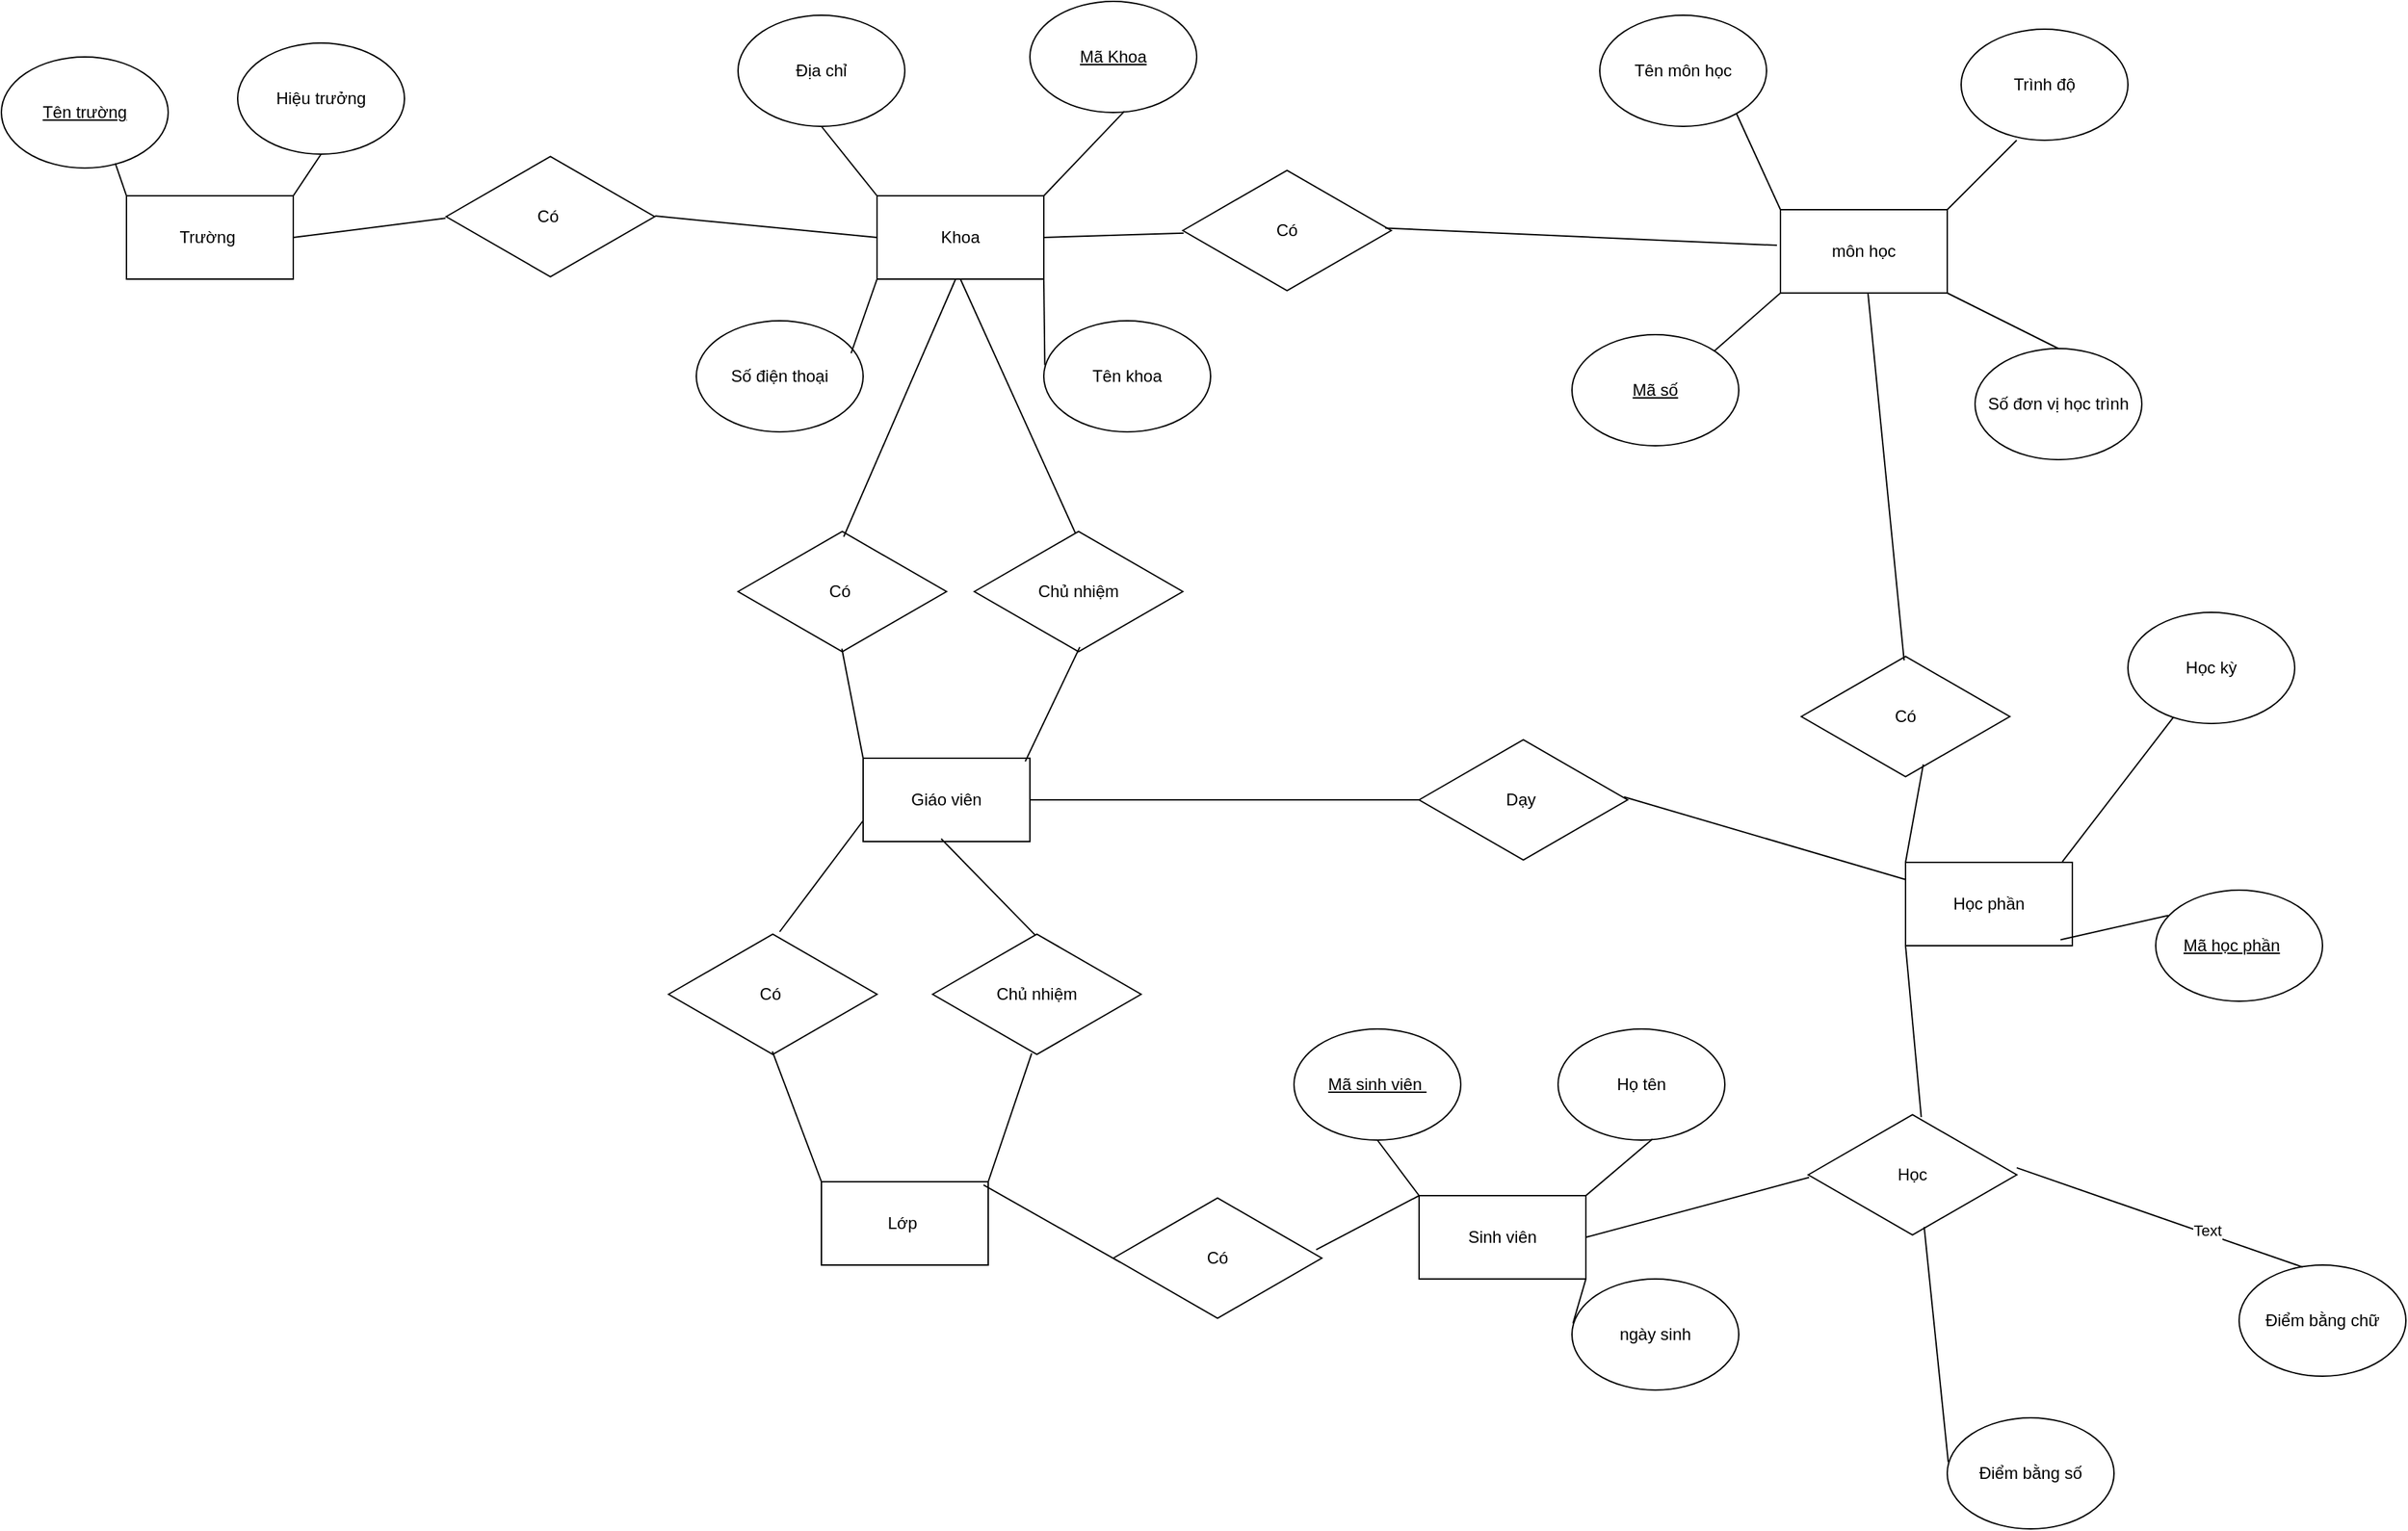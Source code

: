 <mxfile version="28.1.1">
  <diagram id="yPxyJZ8AM_hMuL3Unpa9" name="gitflow">
    <mxGraphModel dx="3612" dy="1310" grid="1" gridSize="10" guides="1" tooltips="1" connect="1" arrows="1" fold="1" page="1" pageScale="1" pageWidth="850" pageHeight="1100" math="0" shadow="0">
      <root>
        <mxCell id="0" />
        <mxCell id="1" parent="0" />
        <mxCell id="RqwDbQr5tK9U3BTIjn7D-177" value="Trường&amp;nbsp;" style="rounded=0;whiteSpace=wrap;html=1;" vertex="1" parent="1">
          <mxGeometry x="70" y="160" width="120" height="60" as="geometry" />
        </mxCell>
        <mxCell id="RqwDbQr5tK9U3BTIjn7D-178" value="Khoa" style="whiteSpace=wrap;html=1;" vertex="1" parent="1">
          <mxGeometry x="610" y="160" width="120" height="60" as="geometry" />
        </mxCell>
        <mxCell id="RqwDbQr5tK9U3BTIjn7D-179" value="&lt;u&gt;Tên trường&lt;/u&gt;" style="ellipse;whiteSpace=wrap;html=1;" vertex="1" parent="1">
          <mxGeometry x="-20" y="60" width="120" height="80" as="geometry" />
        </mxCell>
        <mxCell id="RqwDbQr5tK9U3BTIjn7D-180" value="Hiệu trưởng" style="ellipse;whiteSpace=wrap;html=1;" vertex="1" parent="1">
          <mxGeometry x="150" y="50" width="120" height="80" as="geometry" />
        </mxCell>
        <mxCell id="RqwDbQr5tK9U3BTIjn7D-183" value="" style="endArrow=none;html=1;rounded=0;exitX=1;exitY=0;exitDx=0;exitDy=0;entryX=0.5;entryY=1;entryDx=0;entryDy=0;" edge="1" parent="1" source="RqwDbQr5tK9U3BTIjn7D-177" target="RqwDbQr5tK9U3BTIjn7D-180">
          <mxGeometry width="50" height="50" relative="1" as="geometry">
            <mxPoint x="190" y="160" as="sourcePoint" />
            <mxPoint x="210" y="140" as="targetPoint" />
          </mxGeometry>
        </mxCell>
        <mxCell id="RqwDbQr5tK9U3BTIjn7D-184" value="" style="endArrow=none;html=1;rounded=0;entryX=0.683;entryY=0.958;entryDx=0;entryDy=0;entryPerimeter=0;exitX=0;exitY=0;exitDx=0;exitDy=0;" edge="1" parent="1" source="RqwDbQr5tK9U3BTIjn7D-177" target="RqwDbQr5tK9U3BTIjn7D-179">
          <mxGeometry width="50" height="50" relative="1" as="geometry">
            <mxPoint x="70" y="170" as="sourcePoint" />
            <mxPoint x="120" y="120" as="targetPoint" />
          </mxGeometry>
        </mxCell>
        <mxCell id="RqwDbQr5tK9U3BTIjn7D-186" value="&lt;u&gt;Mã Khoa&lt;/u&gt;" style="ellipse;whiteSpace=wrap;html=1;" vertex="1" parent="1">
          <mxGeometry x="720" y="20" width="120" height="80" as="geometry" />
        </mxCell>
        <mxCell id="RqwDbQr5tK9U3BTIjn7D-187" value="Tên khoa" style="ellipse;whiteSpace=wrap;html=1;" vertex="1" parent="1">
          <mxGeometry x="730" y="250" width="120" height="80" as="geometry" />
        </mxCell>
        <mxCell id="RqwDbQr5tK9U3BTIjn7D-188" value="Địa chỉ" style="ellipse;whiteSpace=wrap;html=1;" vertex="1" parent="1">
          <mxGeometry x="510" y="30" width="120" height="80" as="geometry" />
        </mxCell>
        <mxCell id="RqwDbQr5tK9U3BTIjn7D-189" value="Số điện thoại" style="ellipse;whiteSpace=wrap;html=1;" vertex="1" parent="1">
          <mxGeometry x="480" y="250" width="120" height="80" as="geometry" />
        </mxCell>
        <mxCell id="RqwDbQr5tK9U3BTIjn7D-192" value="" style="endArrow=none;html=1;rounded=0;entryX=0.5;entryY=1;entryDx=0;entryDy=0;exitX=0;exitY=0;exitDx=0;exitDy=0;" edge="1" parent="1" source="RqwDbQr5tK9U3BTIjn7D-178" target="RqwDbQr5tK9U3BTIjn7D-188">
          <mxGeometry width="50" height="50" relative="1" as="geometry">
            <mxPoint x="440" y="160" as="sourcePoint" />
            <mxPoint x="490" y="110" as="targetPoint" />
          </mxGeometry>
        </mxCell>
        <mxCell id="RqwDbQr5tK9U3BTIjn7D-193" value="" style="endArrow=none;html=1;rounded=0;entryX=0.566;entryY=0.99;entryDx=0;entryDy=0;entryPerimeter=0;exitX=1;exitY=0;exitDx=0;exitDy=0;" edge="1" parent="1" source="RqwDbQr5tK9U3BTIjn7D-178" target="RqwDbQr5tK9U3BTIjn7D-186">
          <mxGeometry width="50" height="50" relative="1" as="geometry">
            <mxPoint x="729.997" y="160" as="sourcePoint" />
            <mxPoint x="803.33" y="100" as="targetPoint" />
          </mxGeometry>
        </mxCell>
        <mxCell id="RqwDbQr5tK9U3BTIjn7D-195" value="" style="endArrow=none;html=1;rounded=0;entryX=0.006;entryY=0.398;entryDx=0;entryDy=0;entryPerimeter=0;exitX=1;exitY=1;exitDx=0;exitDy=0;" edge="1" parent="1" source="RqwDbQr5tK9U3BTIjn7D-178" target="RqwDbQr5tK9U3BTIjn7D-187">
          <mxGeometry width="50" height="50" relative="1" as="geometry">
            <mxPoint x="570" y="215" as="sourcePoint" />
            <mxPoint x="620" y="165" as="targetPoint" />
          </mxGeometry>
        </mxCell>
        <mxCell id="RqwDbQr5tK9U3BTIjn7D-198" value="Có&amp;nbsp;" style="html=1;whiteSpace=wrap;aspect=fixed;shape=isoRectangle;" vertex="1" parent="1">
          <mxGeometry x="300" y="130" width="150" height="90" as="geometry" />
        </mxCell>
        <mxCell id="RqwDbQr5tK9U3BTIjn7D-199" value="" style="endArrow=none;html=1;rounded=0;exitX=1;exitY=0.5;exitDx=0;exitDy=0;entryX=-0.003;entryY=0.513;entryDx=0;entryDy=0;entryPerimeter=0;" edge="1" parent="1" source="RqwDbQr5tK9U3BTIjn7D-177" target="RqwDbQr5tK9U3BTIjn7D-198">
          <mxGeometry width="50" height="50" relative="1" as="geometry">
            <mxPoint x="200" y="240" as="sourcePoint" />
            <mxPoint x="250" y="190" as="targetPoint" />
          </mxGeometry>
        </mxCell>
        <mxCell id="RqwDbQr5tK9U3BTIjn7D-200" value="" style="endArrow=none;html=1;rounded=0;entryX=0;entryY=0.5;entryDx=0;entryDy=0;exitX=1.002;exitY=0.495;exitDx=0;exitDy=0;exitPerimeter=0;" edge="1" parent="1" source="RqwDbQr5tK9U3BTIjn7D-198" target="RqwDbQr5tK9U3BTIjn7D-178">
          <mxGeometry width="50" height="50" relative="1" as="geometry">
            <mxPoint x="400" y="190" as="sourcePoint" />
            <mxPoint x="445" y="180" as="targetPoint" />
          </mxGeometry>
        </mxCell>
        <mxCell id="RqwDbQr5tK9U3BTIjn7D-201" value="môn học" style="whiteSpace=wrap;html=1;" vertex="1" parent="1">
          <mxGeometry x="1260" y="170" width="120" height="60" as="geometry" />
        </mxCell>
        <mxCell id="RqwDbQr5tK9U3BTIjn7D-202" value="" style="endArrow=none;html=1;rounded=0;entryX=0;entryY=1;entryDx=0;entryDy=0;exitX=0.928;exitY=0.292;exitDx=0;exitDy=0;exitPerimeter=0;" edge="1" parent="1" source="RqwDbQr5tK9U3BTIjn7D-189" target="RqwDbQr5tK9U3BTIjn7D-178">
          <mxGeometry width="50" height="50" relative="1" as="geometry">
            <mxPoint x="530" y="260" as="sourcePoint" />
            <mxPoint x="580" y="210" as="targetPoint" />
          </mxGeometry>
        </mxCell>
        <mxCell id="RqwDbQr5tK9U3BTIjn7D-203" value="Tên môn học" style="ellipse;whiteSpace=wrap;html=1;" vertex="1" parent="1">
          <mxGeometry x="1130" y="30" width="120" height="80" as="geometry" />
        </mxCell>
        <mxCell id="RqwDbQr5tK9U3BTIjn7D-204" value="&lt;u&gt;Mã số&lt;/u&gt;" style="ellipse;whiteSpace=wrap;html=1;" vertex="1" parent="1">
          <mxGeometry x="1110" y="260" width="120" height="80" as="geometry" />
        </mxCell>
        <mxCell id="RqwDbQr5tK9U3BTIjn7D-205" value="" style="endArrow=none;html=1;rounded=0;entryX=0.819;entryY=0.883;entryDx=0;entryDy=0;entryPerimeter=0;exitX=0;exitY=0;exitDx=0;exitDy=0;" edge="1" parent="1" source="RqwDbQr5tK9U3BTIjn7D-201" target="RqwDbQr5tK9U3BTIjn7D-203">
          <mxGeometry width="50" height="50" relative="1" as="geometry">
            <mxPoint x="70" y="320" as="sourcePoint" />
            <mxPoint x="120" y="270" as="targetPoint" />
          </mxGeometry>
        </mxCell>
        <mxCell id="RqwDbQr5tK9U3BTIjn7D-206" value="" style="endArrow=none;html=1;rounded=0;exitX=1;exitY=0;exitDx=0;exitDy=0;entryX=0;entryY=1;entryDx=0;entryDy=0;" edge="1" parent="1" source="RqwDbQr5tK9U3BTIjn7D-204" target="RqwDbQr5tK9U3BTIjn7D-201">
          <mxGeometry width="50" height="50" relative="1" as="geometry">
            <mxPoint x="1042.906" y="285.716" as="sourcePoint" />
            <mxPoint x="1070" y="220.0" as="targetPoint" />
          </mxGeometry>
        </mxCell>
        <mxCell id="RqwDbQr5tK9U3BTIjn7D-207" value="Số đơn vị học trình" style="ellipse;whiteSpace=wrap;html=1;" vertex="1" parent="1">
          <mxGeometry x="1400" y="270" width="120" height="80" as="geometry" />
        </mxCell>
        <mxCell id="RqwDbQr5tK9U3BTIjn7D-208" value="" style="endArrow=none;html=1;rounded=0;exitX=0.5;exitY=0;exitDx=0;exitDy=0;entryX=1;entryY=1;entryDx=0;entryDy=0;" edge="1" parent="1" source="RqwDbQr5tK9U3BTIjn7D-207" target="RqwDbQr5tK9U3BTIjn7D-201">
          <mxGeometry width="50" height="50" relative="1" as="geometry">
            <mxPoint x="105" y="470" as="sourcePoint" />
            <mxPoint x="155" y="420" as="targetPoint" />
          </mxGeometry>
        </mxCell>
        <mxCell id="RqwDbQr5tK9U3BTIjn7D-209" value="Trình độ" style="ellipse;whiteSpace=wrap;html=1;" vertex="1" parent="1">
          <mxGeometry x="1390" y="40" width="120" height="80" as="geometry" />
        </mxCell>
        <mxCell id="RqwDbQr5tK9U3BTIjn7D-210" value="" style="endArrow=none;html=1;rounded=0;entryX=1;entryY=0;entryDx=0;entryDy=0;exitX=0.333;exitY=1;exitDx=0;exitDy=0;exitPerimeter=0;" edge="1" parent="1" source="RqwDbQr5tK9U3BTIjn7D-209" target="RqwDbQr5tK9U3BTIjn7D-201">
          <mxGeometry width="50" height="50" relative="1" as="geometry">
            <mxPoint x="1208.773" y="59.294" as="sourcePoint" />
            <mxPoint x="1180" y="160" as="targetPoint" />
          </mxGeometry>
        </mxCell>
        <mxCell id="RqwDbQr5tK9U3BTIjn7D-212" value="Có" style="html=1;whiteSpace=wrap;aspect=fixed;shape=isoRectangle;" vertex="1" parent="1">
          <mxGeometry x="830" y="140" width="150" height="90" as="geometry" />
        </mxCell>
        <mxCell id="RqwDbQr5tK9U3BTIjn7D-214" value="" style="endArrow=none;html=1;rounded=0;exitX=1;exitY=0.5;exitDx=0;exitDy=0;entryX=0.004;entryY=0.521;entryDx=0;entryDy=0;entryPerimeter=0;" edge="1" parent="1" source="RqwDbQr5tK9U3BTIjn7D-178" target="RqwDbQr5tK9U3BTIjn7D-212">
          <mxGeometry width="50" height="50" relative="1" as="geometry">
            <mxPoint x="780" y="220" as="sourcePoint" />
            <mxPoint x="830" y="170" as="targetPoint" />
          </mxGeometry>
        </mxCell>
        <mxCell id="RqwDbQr5tK9U3BTIjn7D-215" value="" style="endArrow=none;html=1;rounded=0;entryX=-0.021;entryY=0.428;entryDx=0;entryDy=0;entryPerimeter=0;exitX=0.971;exitY=0.481;exitDx=0;exitDy=0;exitPerimeter=0;" edge="1" parent="1" source="RqwDbQr5tK9U3BTIjn7D-212" target="RqwDbQr5tK9U3BTIjn7D-201">
          <mxGeometry width="50" height="50" relative="1" as="geometry">
            <mxPoint x="980" y="220" as="sourcePoint" />
            <mxPoint x="1030" y="170" as="targetPoint" />
          </mxGeometry>
        </mxCell>
        <mxCell id="RqwDbQr5tK9U3BTIjn7D-227" value="Học phần" style="whiteSpace=wrap;html=1;" vertex="1" parent="1">
          <mxGeometry x="1350" y="640" width="120" height="60" as="geometry" />
        </mxCell>
        <mxCell id="RqwDbQr5tK9U3BTIjn7D-228" value="&lt;u&gt;Mã học phần&lt;span style=&quot;white-space: pre;&quot;&gt;&#x9;&lt;/span&gt;&lt;/u&gt;" style="ellipse;whiteSpace=wrap;html=1;" vertex="1" parent="1">
          <mxGeometry x="1530" y="660" width="120" height="80" as="geometry" />
        </mxCell>
        <mxCell id="RqwDbQr5tK9U3BTIjn7D-229" value="Học kỳ" style="ellipse;whiteSpace=wrap;html=1;" vertex="1" parent="1">
          <mxGeometry x="1510" y="460" width="120" height="80" as="geometry" />
        </mxCell>
        <mxCell id="RqwDbQr5tK9U3BTIjn7D-230" value="" style="endArrow=none;html=1;rounded=0;entryX=0.075;entryY=0.228;entryDx=0;entryDy=0;entryPerimeter=0;exitX=0.929;exitY=0.929;exitDx=0;exitDy=0;exitPerimeter=0;" edge="1" parent="1" source="RqwDbQr5tK9U3BTIjn7D-227" target="RqwDbQr5tK9U3BTIjn7D-228">
          <mxGeometry width="50" height="50" relative="1" as="geometry">
            <mxPoint x="600" y="330" as="sourcePoint" />
            <mxPoint x="650" y="280" as="targetPoint" />
          </mxGeometry>
        </mxCell>
        <mxCell id="RqwDbQr5tK9U3BTIjn7D-231" value="" style="endArrow=none;html=1;rounded=0;entryX=0.94;entryY=-0.008;entryDx=0;entryDy=0;entryPerimeter=0;" edge="1" parent="1" source="RqwDbQr5tK9U3BTIjn7D-229" target="RqwDbQr5tK9U3BTIjn7D-227">
          <mxGeometry width="50" height="50" relative="1" as="geometry">
            <mxPoint x="1572.906" y="295.716" as="sourcePoint" />
            <mxPoint x="1600" y="230.0" as="targetPoint" />
          </mxGeometry>
        </mxCell>
        <mxCell id="RqwDbQr5tK9U3BTIjn7D-236" value="Có" style="html=1;whiteSpace=wrap;aspect=fixed;shape=isoRectangle;" vertex="1" parent="1">
          <mxGeometry x="1275" y="490" width="150" height="90" as="geometry" />
        </mxCell>
        <mxCell id="RqwDbQr5tK9U3BTIjn7D-237" value="" style="endArrow=none;html=1;rounded=0;exitX=0.585;exitY=0.883;exitDx=0;exitDy=0;exitPerimeter=0;entryX=0;entryY=0;entryDx=0;entryDy=0;" edge="1" parent="1" source="RqwDbQr5tK9U3BTIjn7D-236" target="RqwDbQr5tK9U3BTIjn7D-227">
          <mxGeometry width="50" height="50" relative="1" as="geometry">
            <mxPoint x="1510" y="230" as="sourcePoint" />
            <mxPoint x="1570" y="430" as="targetPoint" />
          </mxGeometry>
        </mxCell>
        <mxCell id="RqwDbQr5tK9U3BTIjn7D-238" value="" style="endArrow=none;html=1;rounded=0;entryX=0.493;entryY=0.05;entryDx=0;entryDy=0;entryPerimeter=0;" edge="1" parent="1" source="RqwDbQr5tK9U3BTIjn7D-201" target="RqwDbQr5tK9U3BTIjn7D-236">
          <mxGeometry width="50" height="50" relative="1" as="geometry">
            <mxPoint x="1330" y="240" as="sourcePoint" />
            <mxPoint x="1300" y="150" as="targetPoint" />
          </mxGeometry>
        </mxCell>
        <mxCell id="RqwDbQr5tK9U3BTIjn7D-239" value="Giáo viên" style="whiteSpace=wrap;html=1;" vertex="1" parent="1">
          <mxGeometry x="600" y="565" width="120" height="60" as="geometry" />
        </mxCell>
        <mxCell id="RqwDbQr5tK9U3BTIjn7D-247" value="Có&amp;nbsp;" style="html=1;whiteSpace=wrap;aspect=fixed;shape=isoRectangle;" vertex="1" parent="1">
          <mxGeometry x="510" y="400" width="150" height="90" as="geometry" />
        </mxCell>
        <mxCell id="RqwDbQr5tK9U3BTIjn7D-251" value="" style="endArrow=none;html=1;rounded=0;entryX=0.472;entryY=0.996;entryDx=0;entryDy=0;entryPerimeter=0;exitX=0.507;exitY=0.061;exitDx=0;exitDy=0;exitPerimeter=0;" edge="1" parent="1" source="RqwDbQr5tK9U3BTIjn7D-247" target="RqwDbQr5tK9U3BTIjn7D-178">
          <mxGeometry width="50" height="50" relative="1" as="geometry">
            <mxPoint x="640" y="400" as="sourcePoint" />
            <mxPoint x="690" y="300" as="targetPoint" />
          </mxGeometry>
        </mxCell>
        <mxCell id="RqwDbQr5tK9U3BTIjn7D-252" value="" style="endArrow=none;html=1;rounded=0;exitX=0;exitY=0;exitDx=0;exitDy=0;entryX=0.498;entryY=0.957;entryDx=0;entryDy=0;entryPerimeter=0;" edge="1" parent="1" source="RqwDbQr5tK9U3BTIjn7D-239" target="RqwDbQr5tK9U3BTIjn7D-247">
          <mxGeometry width="50" height="50" relative="1" as="geometry">
            <mxPoint x="570" y="575" as="sourcePoint" />
            <mxPoint x="620" y="525" as="targetPoint" />
          </mxGeometry>
        </mxCell>
        <mxCell id="RqwDbQr5tK9U3BTIjn7D-253" value="" style="endArrow=none;html=1;rounded=0;entryX=0.5;entryY=1;entryDx=0;entryDy=0;exitX=0.489;exitY=0.048;exitDx=0;exitDy=0;exitPerimeter=0;" edge="1" parent="1" source="RqwDbQr5tK9U3BTIjn7D-254" target="RqwDbQr5tK9U3BTIjn7D-178">
          <mxGeometry width="50" height="50" relative="1" as="geometry">
            <mxPoint x="730" y="410" as="sourcePoint" />
            <mxPoint x="720" y="360" as="targetPoint" />
            <Array as="points" />
          </mxGeometry>
        </mxCell>
        <mxCell id="RqwDbQr5tK9U3BTIjn7D-254" value="Chủ nhiệm" style="html=1;whiteSpace=wrap;aspect=fixed;shape=isoRectangle;" vertex="1" parent="1">
          <mxGeometry x="680" y="400" width="150" height="90" as="geometry" />
        </mxCell>
        <mxCell id="RqwDbQr5tK9U3BTIjn7D-255" value="" style="endArrow=none;html=1;rounded=0;exitX=0.972;exitY=0.039;exitDx=0;exitDy=0;exitPerimeter=0;entryX=0.506;entryY=0.944;entryDx=0;entryDy=0;entryPerimeter=0;" edge="1" parent="1" source="RqwDbQr5tK9U3BTIjn7D-239" target="RqwDbQr5tK9U3BTIjn7D-254">
          <mxGeometry width="50" height="50" relative="1" as="geometry">
            <mxPoint x="710" y="575" as="sourcePoint" />
            <mxPoint x="760" y="525" as="targetPoint" />
          </mxGeometry>
        </mxCell>
        <mxCell id="RqwDbQr5tK9U3BTIjn7D-257" value="" style="endArrow=none;html=1;rounded=0;exitX=1;exitY=0.5;exitDx=0;exitDy=0;entryX=0.032;entryY=0.5;entryDx=0;entryDy=0;entryPerimeter=0;" edge="1" parent="1" source="RqwDbQr5tK9U3BTIjn7D-239" target="RqwDbQr5tK9U3BTIjn7D-258">
          <mxGeometry width="50" height="50" relative="1" as="geometry">
            <mxPoint x="710" y="640" as="sourcePoint" />
            <mxPoint x="1050" y="510" as="targetPoint" />
          </mxGeometry>
        </mxCell>
        <mxCell id="RqwDbQr5tK9U3BTIjn7D-258" value="Dạy&amp;nbsp;" style="html=1;whiteSpace=wrap;aspect=fixed;shape=isoRectangle;" vertex="1" parent="1">
          <mxGeometry x="1000" y="550" width="150" height="90" as="geometry" />
        </mxCell>
        <mxCell id="RqwDbQr5tK9U3BTIjn7D-259" value="" style="endArrow=none;html=1;rounded=0;exitX=0.983;exitY=0.476;exitDx=0;exitDy=0;exitPerimeter=0;" edge="1" parent="1" source="RqwDbQr5tK9U3BTIjn7D-258" target="RqwDbQr5tK9U3BTIjn7D-227">
          <mxGeometry width="50" height="50" relative="1" as="geometry">
            <mxPoint x="1275" y="470" as="sourcePoint" />
            <mxPoint x="1530" y="570" as="targetPoint" />
          </mxGeometry>
        </mxCell>
        <mxCell id="RqwDbQr5tK9U3BTIjn7D-260" value="Sinh viên" style="whiteSpace=wrap;html=1;" vertex="1" parent="1">
          <mxGeometry x="1000" y="880" width="120" height="60" as="geometry" />
        </mxCell>
        <mxCell id="RqwDbQr5tK9U3BTIjn7D-261" value="Họ tên" style="ellipse;whiteSpace=wrap;html=1;" vertex="1" parent="1">
          <mxGeometry x="1100" y="760" width="120" height="80" as="geometry" />
        </mxCell>
        <mxCell id="RqwDbQr5tK9U3BTIjn7D-262" value="ngày sinh" style="ellipse;whiteSpace=wrap;html=1;" vertex="1" parent="1">
          <mxGeometry x="1110" y="940" width="120" height="80" as="geometry" />
        </mxCell>
        <mxCell id="RqwDbQr5tK9U3BTIjn7D-263" value="&lt;u&gt;Mã sinh viên&amp;nbsp;&lt;/u&gt;" style="ellipse;whiteSpace=wrap;html=1;" vertex="1" parent="1">
          <mxGeometry x="910" y="760" width="120" height="80" as="geometry" />
        </mxCell>
        <mxCell id="RqwDbQr5tK9U3BTIjn7D-265" value="" style="endArrow=none;html=1;rounded=0;entryX=0.5;entryY=1;entryDx=0;entryDy=0;exitX=0;exitY=0;exitDx=0;exitDy=0;" edge="1" parent="1" source="RqwDbQr5tK9U3BTIjn7D-260" target="RqwDbQr5tK9U3BTIjn7D-263">
          <mxGeometry width="50" height="50" relative="1" as="geometry">
            <mxPoint x="770" y="900" as="sourcePoint" />
            <mxPoint x="820" y="850" as="targetPoint" />
          </mxGeometry>
        </mxCell>
        <mxCell id="RqwDbQr5tK9U3BTIjn7D-266" value="" style="endArrow=none;html=1;rounded=0;entryX=0.566;entryY=0.99;entryDx=0;entryDy=0;entryPerimeter=0;exitX=1;exitY=0;exitDx=0;exitDy=0;" edge="1" parent="1" source="RqwDbQr5tK9U3BTIjn7D-260" target="RqwDbQr5tK9U3BTIjn7D-261">
          <mxGeometry width="50" height="50" relative="1" as="geometry">
            <mxPoint x="1059.997" y="900" as="sourcePoint" />
            <mxPoint x="1133.33" y="840" as="targetPoint" />
          </mxGeometry>
        </mxCell>
        <mxCell id="RqwDbQr5tK9U3BTIjn7D-267" value="" style="endArrow=none;html=1;rounded=0;entryX=0.006;entryY=0.398;entryDx=0;entryDy=0;entryPerimeter=0;exitX=1;exitY=1;exitDx=0;exitDy=0;" edge="1" parent="1" source="RqwDbQr5tK9U3BTIjn7D-260" target="RqwDbQr5tK9U3BTIjn7D-262">
          <mxGeometry width="50" height="50" relative="1" as="geometry">
            <mxPoint x="900" y="955" as="sourcePoint" />
            <mxPoint x="950" y="905" as="targetPoint" />
          </mxGeometry>
        </mxCell>
        <mxCell id="RqwDbQr5tK9U3BTIjn7D-269" value="Học" style="html=1;whiteSpace=wrap;aspect=fixed;shape=isoRectangle;" vertex="1" parent="1">
          <mxGeometry x="1280" y="820" width="150" height="90" as="geometry" />
        </mxCell>
        <mxCell id="RqwDbQr5tK9U3BTIjn7D-270" value="" style="endArrow=none;html=1;rounded=0;exitX=1;exitY=0.5;exitDx=0;exitDy=0;entryX=0.004;entryY=0.521;entryDx=0;entryDy=0;entryPerimeter=0;" edge="1" parent="1" source="RqwDbQr5tK9U3BTIjn7D-260" target="RqwDbQr5tK9U3BTIjn7D-269">
          <mxGeometry width="50" height="50" relative="1" as="geometry">
            <mxPoint x="1110" y="960" as="sourcePoint" />
            <mxPoint x="1160" y="910" as="targetPoint" />
          </mxGeometry>
        </mxCell>
        <mxCell id="RqwDbQr5tK9U3BTIjn7D-275" value="" style="endArrow=none;html=1;rounded=0;exitX=0.542;exitY=0.038;exitDx=0;exitDy=0;exitPerimeter=0;entryX=0;entryY=1;entryDx=0;entryDy=0;" edge="1" parent="1" source="RqwDbQr5tK9U3BTIjn7D-269" target="RqwDbQr5tK9U3BTIjn7D-227">
          <mxGeometry width="50" height="50" relative="1" as="geometry">
            <mxPoint x="1290" y="780" as="sourcePoint" />
            <mxPoint x="1352.1" y="743.52" as="targetPoint" />
          </mxGeometry>
        </mxCell>
        <mxCell id="RqwDbQr5tK9U3BTIjn7D-277" value="Lớp&amp;nbsp;" style="whiteSpace=wrap;html=1;" vertex="1" parent="1">
          <mxGeometry x="570" y="870" width="120" height="60" as="geometry" />
        </mxCell>
        <mxCell id="RqwDbQr5tK9U3BTIjn7D-278" value="Có&amp;nbsp;" style="html=1;whiteSpace=wrap;aspect=fixed;shape=isoRectangle;" vertex="1" parent="1">
          <mxGeometry x="460" y="690" width="150" height="90" as="geometry" />
        </mxCell>
        <mxCell id="RqwDbQr5tK9U3BTIjn7D-279" value="" style="endArrow=none;html=1;rounded=0;exitX=0;exitY=0;exitDx=0;exitDy=0;entryX=0.498;entryY=0.957;entryDx=0;entryDy=0;entryPerimeter=0;" edge="1" parent="1" source="RqwDbQr5tK9U3BTIjn7D-277" target="RqwDbQr5tK9U3BTIjn7D-278">
          <mxGeometry width="50" height="50" relative="1" as="geometry">
            <mxPoint x="450" y="875" as="sourcePoint" />
            <mxPoint x="500" y="825" as="targetPoint" />
          </mxGeometry>
        </mxCell>
        <mxCell id="RqwDbQr5tK9U3BTIjn7D-280" value="" style="endArrow=none;html=1;rounded=0;exitX=0.972;exitY=0.039;exitDx=0;exitDy=0;exitPerimeter=0;entryX=0.033;entryY=0.533;entryDx=0;entryDy=0;entryPerimeter=0;" edge="1" parent="1" source="RqwDbQr5tK9U3BTIjn7D-277" target="RqwDbQr5tK9U3BTIjn7D-281">
          <mxGeometry width="50" height="50" relative="1" as="geometry">
            <mxPoint x="590" y="875" as="sourcePoint" />
            <mxPoint x="780" y="870" as="targetPoint" />
          </mxGeometry>
        </mxCell>
        <mxCell id="RqwDbQr5tK9U3BTIjn7D-281" value="Có" style="html=1;whiteSpace=wrap;aspect=fixed;shape=isoRectangle;" vertex="1" parent="1">
          <mxGeometry x="780" y="880" width="150" height="90" as="geometry" />
        </mxCell>
        <mxCell id="RqwDbQr5tK9U3BTIjn7D-282" value="" style="endArrow=none;html=1;rounded=0;exitX=0.533;exitY=0;exitDx=0;exitDy=0;exitPerimeter=0;entryX=0;entryY=0.75;entryDx=0;entryDy=0;" edge="1" parent="1" source="RqwDbQr5tK9U3BTIjn7D-278" target="RqwDbQr5tK9U3BTIjn7D-239">
          <mxGeometry width="50" height="50" relative="1" as="geometry">
            <mxPoint x="930" y="560" as="sourcePoint" />
            <mxPoint x="680" y="620" as="targetPoint" />
          </mxGeometry>
        </mxCell>
        <mxCell id="RqwDbQr5tK9U3BTIjn7D-283" value="" style="endArrow=none;html=1;rounded=0;exitX=0.973;exitY=0.433;exitDx=0;exitDy=0;exitPerimeter=0;entryX=0;entryY=0;entryDx=0;entryDy=0;" edge="1" parent="1" source="RqwDbQr5tK9U3BTIjn7D-281" target="RqwDbQr5tK9U3BTIjn7D-260">
          <mxGeometry width="50" height="50" relative="1" as="geometry">
            <mxPoint x="740" y="750" as="sourcePoint" />
            <mxPoint x="790" y="700" as="targetPoint" />
          </mxGeometry>
        </mxCell>
        <mxCell id="RqwDbQr5tK9U3BTIjn7D-284" value="" style="endArrow=none;html=1;rounded=0;exitX=1;exitY=0;exitDx=0;exitDy=0;entryX=0.475;entryY=0.973;entryDx=0;entryDy=0;entryPerimeter=0;" edge="1" parent="1" source="RqwDbQr5tK9U3BTIjn7D-277" target="RqwDbQr5tK9U3BTIjn7D-285">
          <mxGeometry width="50" height="50" relative="1" as="geometry">
            <mxPoint x="680" y="810" as="sourcePoint" />
            <mxPoint x="690" y="790" as="targetPoint" />
          </mxGeometry>
        </mxCell>
        <mxCell id="RqwDbQr5tK9U3BTIjn7D-285" value="Chủ nhiệm" style="html=1;whiteSpace=wrap;aspect=fixed;shape=isoRectangle;" vertex="1" parent="1">
          <mxGeometry x="650" y="690" width="150" height="90" as="geometry" />
        </mxCell>
        <mxCell id="RqwDbQr5tK9U3BTIjn7D-286" value="" style="endArrow=none;html=1;rounded=0;exitX=0.494;exitY=0.03;exitDx=0;exitDy=0;exitPerimeter=0;entryX=0.468;entryY=0.967;entryDx=0;entryDy=0;entryPerimeter=0;" edge="1" parent="1" source="RqwDbQr5tK9U3BTIjn7D-285" target="RqwDbQr5tK9U3BTIjn7D-239">
          <mxGeometry width="50" height="50" relative="1" as="geometry">
            <mxPoint x="740" y="700" as="sourcePoint" />
            <mxPoint x="790" y="650" as="targetPoint" />
          </mxGeometry>
        </mxCell>
        <mxCell id="RqwDbQr5tK9U3BTIjn7D-289" value="Điểm bằng chữ" style="ellipse;whiteSpace=wrap;html=1;" vertex="1" parent="1">
          <mxGeometry x="1590" y="930" width="120" height="80" as="geometry" />
        </mxCell>
        <mxCell id="RqwDbQr5tK9U3BTIjn7D-290" value="Điểm bằng số" style="ellipse;whiteSpace=wrap;html=1;" vertex="1" parent="1">
          <mxGeometry x="1380" y="1040" width="120" height="80" as="geometry" />
        </mxCell>
        <mxCell id="RqwDbQr5tK9U3BTIjn7D-293" value="" style="endArrow=none;html=1;rounded=0;entryX=0.381;entryY=0.018;entryDx=0;entryDy=0;entryPerimeter=0;exitX=1;exitY=0.444;exitDx=0;exitDy=0;exitPerimeter=0;" edge="1" parent="1" source="RqwDbQr5tK9U3BTIjn7D-269" target="RqwDbQr5tK9U3BTIjn7D-289">
          <mxGeometry width="50" height="50" relative="1" as="geometry">
            <mxPoint x="1140" y="1270" as="sourcePoint" />
            <mxPoint x="1203.33" y="1220" as="targetPoint" />
          </mxGeometry>
        </mxCell>
        <mxCell id="RqwDbQr5tK9U3BTIjn7D-298" value="Text" style="edgeLabel;html=1;align=center;verticalAlign=middle;resizable=0;points=[];" vertex="1" connectable="0" parent="RqwDbQr5tK9U3BTIjn7D-293">
          <mxGeometry x="0.319" y="3" relative="1" as="geometry">
            <mxPoint y="1" as="offset" />
          </mxGeometry>
        </mxCell>
        <mxCell id="RqwDbQr5tK9U3BTIjn7D-294" value="" style="endArrow=none;html=1;rounded=0;entryX=0.006;entryY=0.398;entryDx=0;entryDy=0;entryPerimeter=0;exitX=0.556;exitY=0.917;exitDx=0;exitDy=0;exitPerimeter=0;" edge="1" parent="1" source="RqwDbQr5tK9U3BTIjn7D-269" target="RqwDbQr5tK9U3BTIjn7D-290">
          <mxGeometry width="50" height="50" relative="1" as="geometry">
            <mxPoint x="1140" y="1330" as="sourcePoint" />
            <mxPoint x="1020" y="1285" as="targetPoint" />
          </mxGeometry>
        </mxCell>
      </root>
    </mxGraphModel>
  </diagram>
</mxfile>
